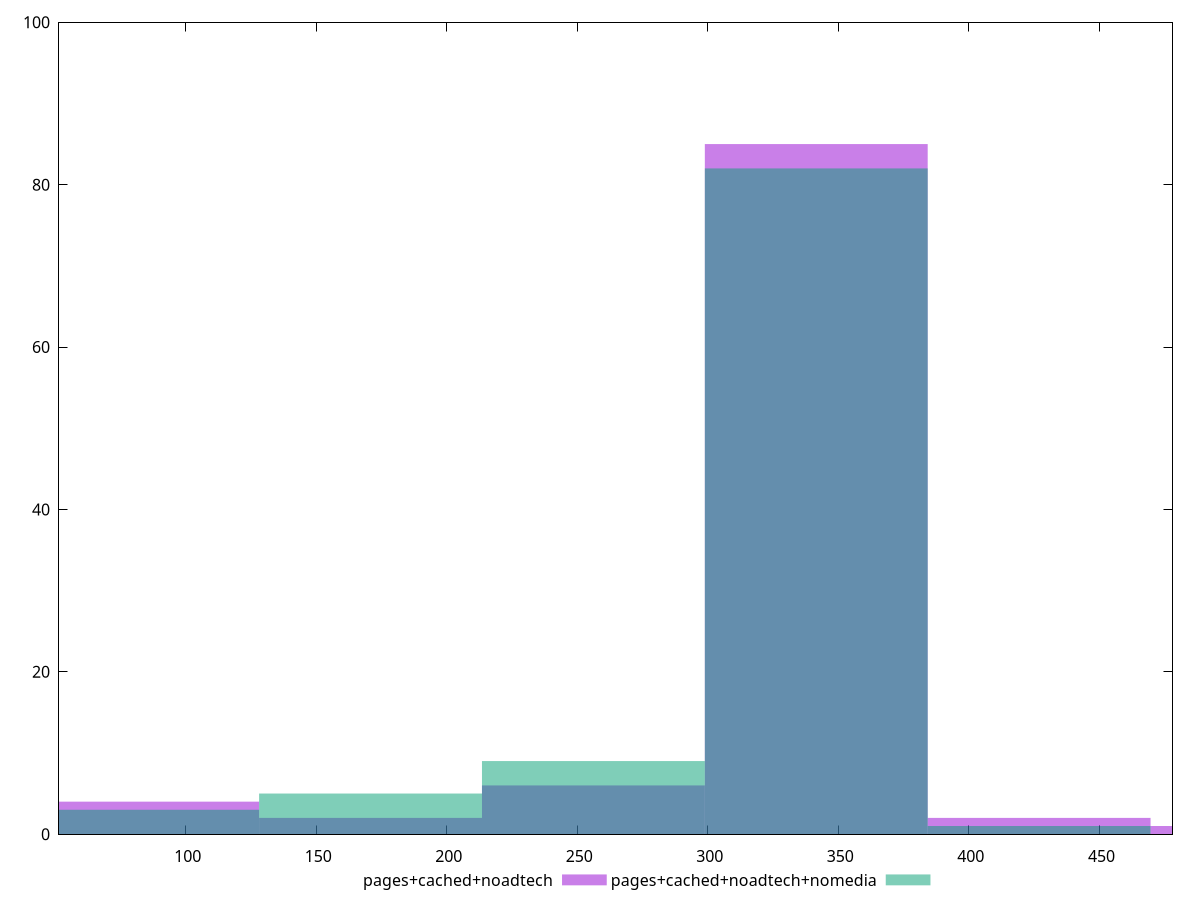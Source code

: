 reset

$pagesCachedNoadtech <<EOF
341.5323649975352 85
85.3830912493838 4
170.7661824987676 2
256.14927374815136 6
512.2985474963027 1
426.915456246919 2
EOF

$pagesCachedNoadtechNomedia <<EOF
341.5323649975352 82
170.7661824987676 5
256.14927374815136 9
85.3830912493838 3
426.915456246919 1
EOF

set key outside below
set boxwidth 85.3830912493838
set xrange [51.40700000524521:478.014]
set yrange [0:100]
set trange [0:100]
set style fill transparent solid 0.5 noborder
set terminal svg size 640, 500 enhanced background rgb 'white'
set output "report_00013_2021-02-09T12-04-24.940Z/uses-rel-preconnect/comparison/histogram/2_vs_3.svg"

plot $pagesCachedNoadtech title "pages+cached+noadtech" with boxes, \
     $pagesCachedNoadtechNomedia title "pages+cached+noadtech+nomedia" with boxes

reset
